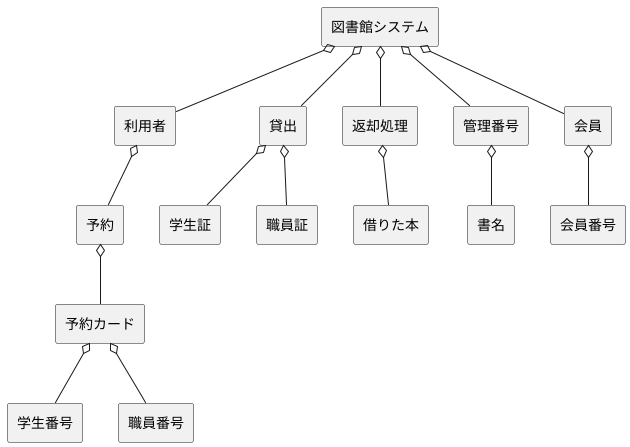 @startuml 大原情報科学大学・図書館システム
skinparam componentStyle rectangle

' Robodog
[図書館システム] o-- [利用者]
[図書館システム] o-- [貸出]
[図書館システム] o-- [返却処理]
[図書館システム] o-- [管理番号]
[管理番号] o-- [書名]
[貸出] o-- [学生証]
[貸出] o-- [職員証]
[返却処理] o-- [借りた本]
[図書館システム] o-- [会員]
[会員] o-- [会員番号]
[利用者] o-- [予約]
[予約] o-- [予約カード]
[予約カード] o-- [学生番号]
[予約カード] o-- [職員番号]



@enduml